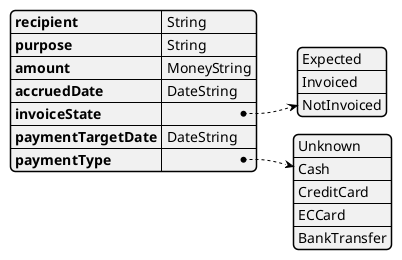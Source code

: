 @startjson
{
    "recipient": "String",
    "purpose": "String",
    "amount": "MoneyString",
    "accruedDate": "DateString",
    "invoiceState": ["Expected", "Invoiced", "NotInvoiced"],
    "paymentTargetDate": "DateString",
    "paymentType": ["Unknown", "Cash", "CreditCard", "ECCard", "BankTransfer"]
}
@endjson